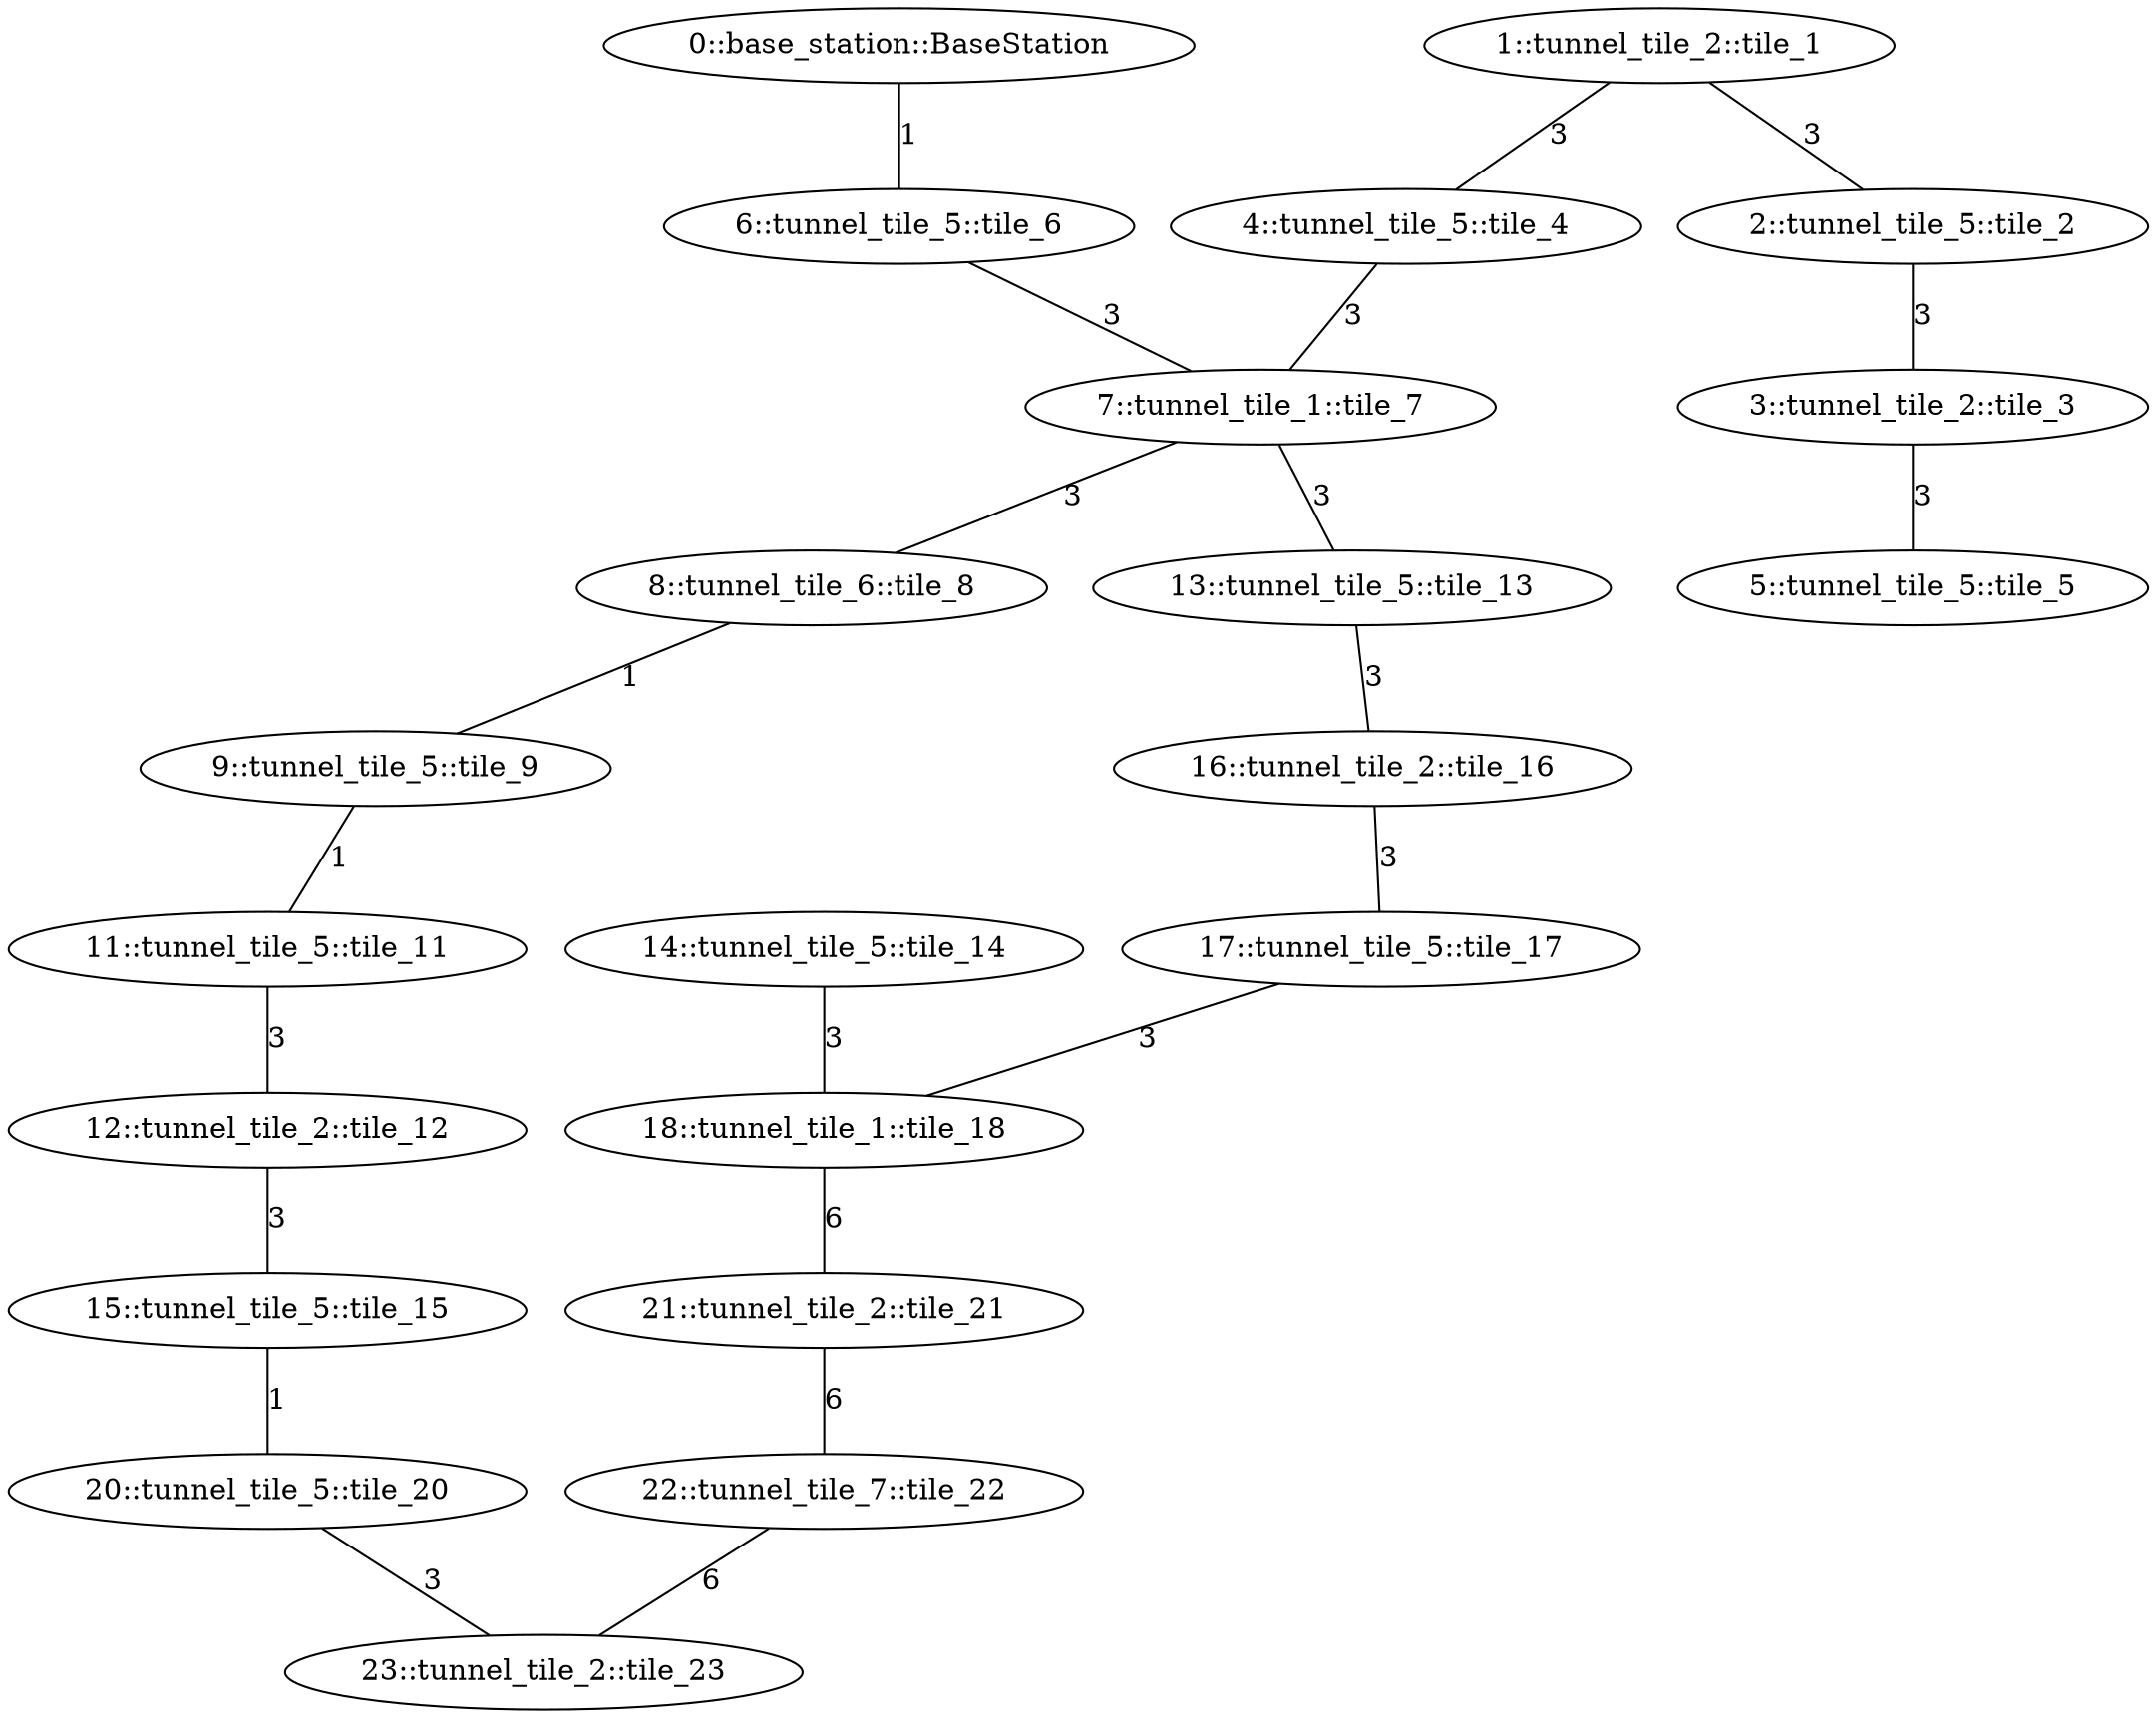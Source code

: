 /* Visibility graph for simple_tunnel_03.tsv */
/* Generated with the tile_tsv.py script: */
/*   tile_tsv.py simple_tunnel_03.tsv -\-y0 40 -\-graph-file simple_tunnel_03.dot -\-world-file simple_tunnel_03.sdf -\-world-name simple_tunnel_03 */

graph {
  /* ==== Vertices ==== */

  /* Base station / Staging area */
  0   [label="0::base_station::BaseStation"];

  1   [label="1::tunnel_tile_2::tile_1"];
  2   [label="2::tunnel_tile_5::tile_2"];
  3   [label="3::tunnel_tile_2::tile_3"];
  4   [label="4::tunnel_tile_5::tile_4"];
  5   [label="5::tunnel_tile_5::tile_5"];
  6   [label="6::tunnel_tile_5::tile_6"];
  7   [label="7::tunnel_tile_1::tile_7"];
  8   [label="8::tunnel_tile_6::tile_8"];
  9   [label="9::tunnel_tile_5::tile_9"];
  11  [label="11::tunnel_tile_5::tile_11"];
  12  [label="12::tunnel_tile_2::tile_12"];
  13  [label="13::tunnel_tile_5::tile_13"];
  14  [label="14::tunnel_tile_5::tile_14"];
  15  [label="15::tunnel_tile_5::tile_15"];
  16  [label="16::tunnel_tile_2::tile_16"];
  17  [label="17::tunnel_tile_5::tile_17"];
  18  [label="18::tunnel_tile_1::tile_18"];
  20  [label="20::tunnel_tile_5::tile_20"];
  21  [label="21::tunnel_tile_2::tile_21"];
  22  [label="22::tunnel_tile_7::tile_22"];
  23  [label="23::tunnel_tile_2::tile_23"];

  /* ==== Edges ==== */

  /* Base station */
  0  -- 6   [label=1];
  1  -- 2   [label=3];
  1  -- 4   [label=3];
  2  -- 3   [label=3];
  3  -- 5   [label=3];
  4  -- 7   [label=3];
  6  -- 7   [label=3];
  7  -- 8   [label=3];  /* Intersection */
  7  -- 13  [label=3];  /* Intersection */
  8  -- 9   [label=1];
  9  -- 11  [label=1];
  11 -- 12  [label=3];
  12 -- 15  [label=3];
  13 -- 16  [label=3];
  14 -- 18  [label=3];
  15 -- 20  [label=1];
  16 -- 17  [label=3];
  17 -- 18  [label=3];
  18 -- 21  [label=6];  /* Intersection */
  20 -- 23  [label=3];
  21 -- 22  [label=6];
  22 -- 23  [label=6];
}
